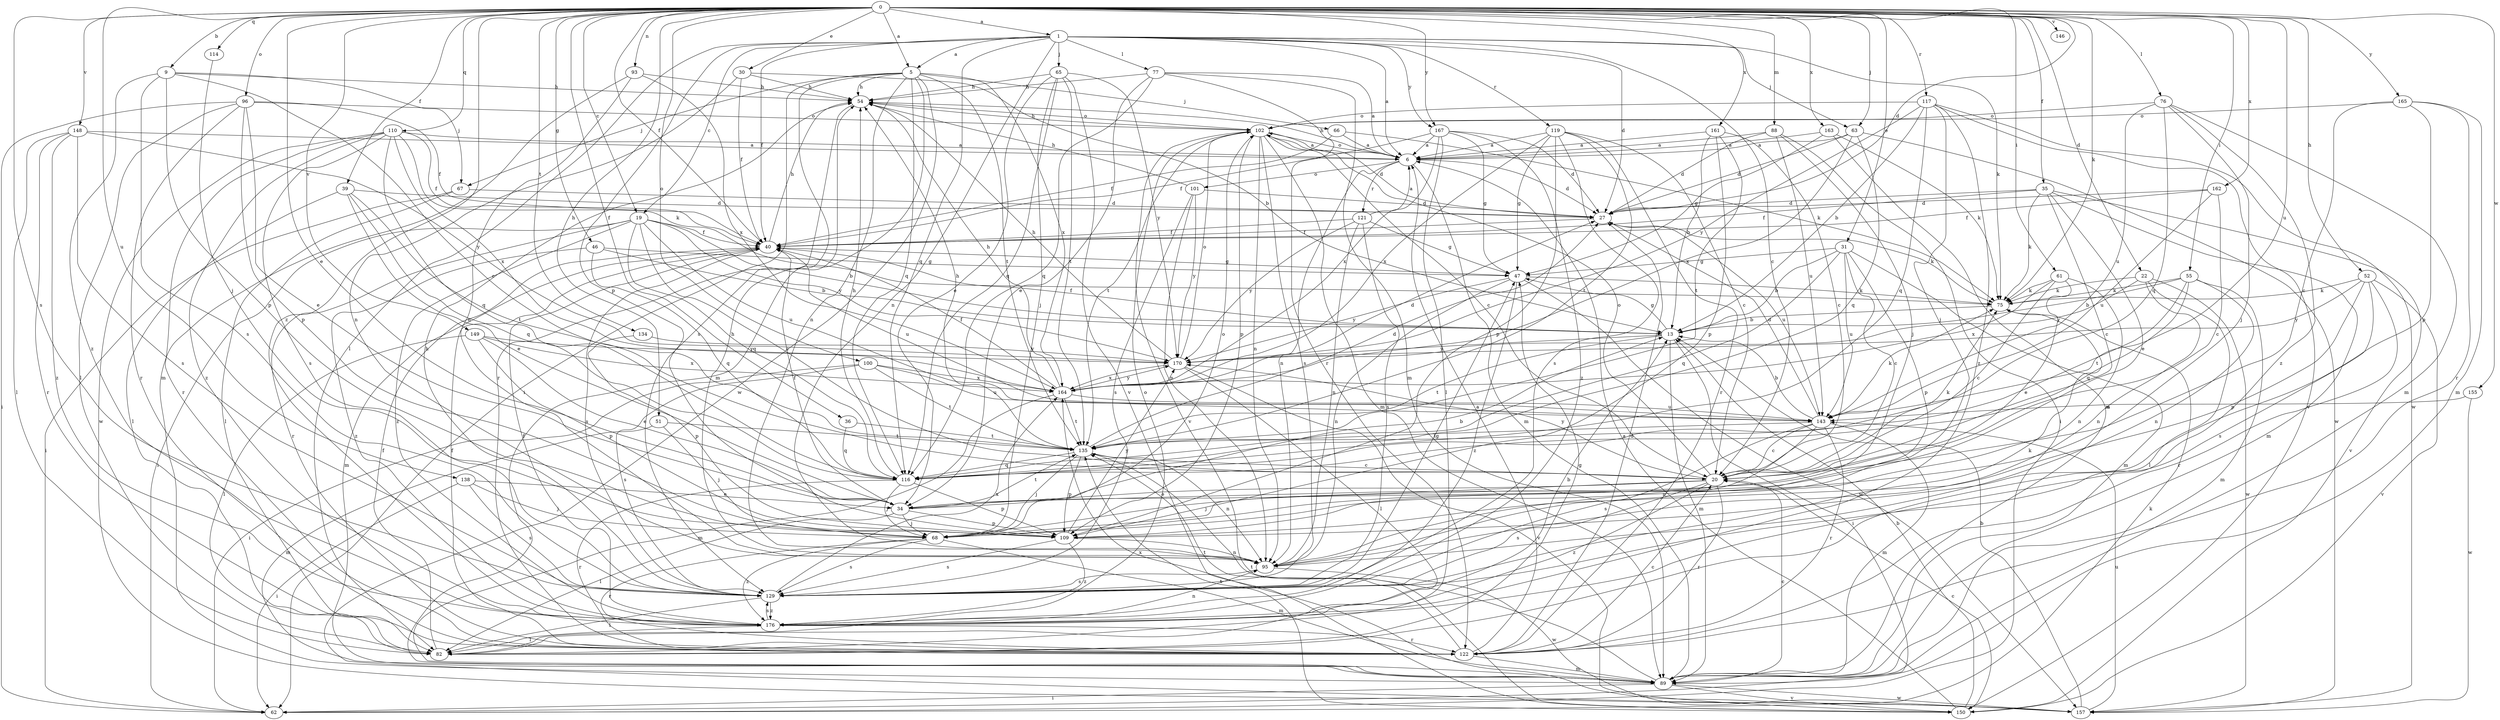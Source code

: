 strict digraph  {
0;
1;
5;
6;
9;
13;
19;
20;
22;
27;
30;
31;
34;
35;
36;
39;
40;
46;
47;
51;
52;
54;
55;
61;
62;
63;
65;
66;
67;
68;
75;
76;
77;
82;
88;
89;
93;
95;
96;
100;
101;
102;
109;
110;
114;
116;
117;
119;
121;
122;
129;
134;
135;
138;
143;
146;
148;
149;
150;
155;
157;
161;
162;
163;
164;
165;
167;
170;
176;
0 -> 1  [label=a];
0 -> 5  [label=a];
0 -> 9  [label=b];
0 -> 19  [label=c];
0 -> 22  [label=d];
0 -> 27  [label=d];
0 -> 30  [label=e];
0 -> 31  [label=e];
0 -> 34  [label=e];
0 -> 35  [label=f];
0 -> 36  [label=f];
0 -> 39  [label=f];
0 -> 40  [label=f];
0 -> 46  [label=g];
0 -> 51  [label=h];
0 -> 52  [label=h];
0 -> 55  [label=i];
0 -> 61  [label=i];
0 -> 63  [label=j];
0 -> 75  [label=k];
0 -> 76  [label=l];
0 -> 88  [label=m];
0 -> 93  [label=n];
0 -> 96  [label=o];
0 -> 100  [label=o];
0 -> 110  [label=q];
0 -> 114  [label=q];
0 -> 117  [label=r];
0 -> 129  [label=s];
0 -> 134  [label=t];
0 -> 138  [label=u];
0 -> 143  [label=u];
0 -> 146  [label=v];
0 -> 148  [label=v];
0 -> 149  [label=v];
0 -> 155  [label=w];
0 -> 161  [label=x];
0 -> 162  [label=x];
0 -> 163  [label=x];
0 -> 165  [label=y];
0 -> 167  [label=y];
0 -> 176  [label=z];
1 -> 5  [label=a];
1 -> 6  [label=a];
1 -> 19  [label=c];
1 -> 20  [label=c];
1 -> 27  [label=d];
1 -> 40  [label=f];
1 -> 63  [label=j];
1 -> 65  [label=j];
1 -> 75  [label=k];
1 -> 77  [label=l];
1 -> 82  [label=l];
1 -> 95  [label=n];
1 -> 109  [label=p];
1 -> 116  [label=q];
1 -> 119  [label=r];
1 -> 167  [label=y];
5 -> 54  [label=h];
5 -> 62  [label=i];
5 -> 66  [label=j];
5 -> 67  [label=j];
5 -> 89  [label=m];
5 -> 95  [label=n];
5 -> 116  [label=q];
5 -> 129  [label=s];
5 -> 135  [label=t];
5 -> 157  [label=w];
5 -> 164  [label=x];
6 -> 27  [label=d];
6 -> 54  [label=h];
6 -> 89  [label=m];
6 -> 95  [label=n];
6 -> 101  [label=o];
6 -> 102  [label=o];
6 -> 121  [label=r];
9 -> 20  [label=c];
9 -> 54  [label=h];
9 -> 67  [label=j];
9 -> 109  [label=p];
9 -> 129  [label=s];
9 -> 176  [label=z];
13 -> 40  [label=f];
13 -> 47  [label=g];
13 -> 62  [label=i];
13 -> 89  [label=m];
13 -> 135  [label=t];
13 -> 170  [label=y];
19 -> 13  [label=b];
19 -> 20  [label=c];
19 -> 40  [label=f];
19 -> 62  [label=i];
19 -> 116  [label=q];
19 -> 122  [label=r];
19 -> 143  [label=u];
19 -> 170  [label=y];
19 -> 176  [label=z];
20 -> 34  [label=e];
20 -> 68  [label=j];
20 -> 75  [label=k];
20 -> 102  [label=o];
20 -> 122  [label=r];
20 -> 129  [label=s];
20 -> 170  [label=y];
20 -> 176  [label=z];
22 -> 75  [label=k];
22 -> 82  [label=l];
22 -> 95  [label=n];
22 -> 157  [label=w];
22 -> 170  [label=y];
27 -> 40  [label=f];
27 -> 75  [label=k];
27 -> 143  [label=u];
30 -> 13  [label=b];
30 -> 40  [label=f];
30 -> 54  [label=h];
30 -> 95  [label=n];
31 -> 13  [label=b];
31 -> 20  [label=c];
31 -> 47  [label=g];
31 -> 89  [label=m];
31 -> 109  [label=p];
31 -> 116  [label=q];
31 -> 143  [label=u];
34 -> 13  [label=b];
34 -> 40  [label=f];
34 -> 68  [label=j];
34 -> 82  [label=l];
34 -> 109  [label=p];
34 -> 135  [label=t];
35 -> 20  [label=c];
35 -> 27  [label=d];
35 -> 34  [label=e];
35 -> 40  [label=f];
35 -> 75  [label=k];
35 -> 89  [label=m];
35 -> 150  [label=v];
36 -> 116  [label=q];
36 -> 135  [label=t];
39 -> 27  [label=d];
39 -> 34  [label=e];
39 -> 82  [label=l];
39 -> 116  [label=q];
39 -> 135  [label=t];
40 -> 47  [label=g];
40 -> 54  [label=h];
40 -> 89  [label=m];
40 -> 129  [label=s];
40 -> 143  [label=u];
46 -> 13  [label=b];
46 -> 47  [label=g];
46 -> 116  [label=q];
46 -> 176  [label=z];
47 -> 75  [label=k];
47 -> 95  [label=n];
47 -> 157  [label=w];
47 -> 170  [label=y];
47 -> 176  [label=z];
51 -> 68  [label=j];
51 -> 89  [label=m];
51 -> 135  [label=t];
52 -> 75  [label=k];
52 -> 109  [label=p];
52 -> 122  [label=r];
52 -> 129  [label=s];
52 -> 150  [label=v];
52 -> 170  [label=y];
54 -> 102  [label=o];
54 -> 122  [label=r];
55 -> 13  [label=b];
55 -> 75  [label=k];
55 -> 89  [label=m];
55 -> 95  [label=n];
55 -> 116  [label=q];
55 -> 135  [label=t];
61 -> 20  [label=c];
61 -> 34  [label=e];
61 -> 75  [label=k];
61 -> 95  [label=n];
61 -> 164  [label=x];
62 -> 75  [label=k];
63 -> 6  [label=a];
63 -> 27  [label=d];
63 -> 116  [label=q];
63 -> 157  [label=w];
63 -> 164  [label=x];
65 -> 34  [label=e];
65 -> 54  [label=h];
65 -> 68  [label=j];
65 -> 116  [label=q];
65 -> 135  [label=t];
65 -> 150  [label=v];
65 -> 170  [label=y];
66 -> 6  [label=a];
66 -> 40  [label=f];
66 -> 75  [label=k];
67 -> 27  [label=d];
67 -> 62  [label=i];
67 -> 82  [label=l];
68 -> 89  [label=m];
68 -> 102  [label=o];
68 -> 122  [label=r];
68 -> 129  [label=s];
68 -> 176  [label=z];
75 -> 13  [label=b];
76 -> 68  [label=j];
76 -> 89  [label=m];
76 -> 102  [label=o];
76 -> 116  [label=q];
76 -> 143  [label=u];
76 -> 176  [label=z];
77 -> 6  [label=a];
77 -> 34  [label=e];
77 -> 54  [label=h];
77 -> 89  [label=m];
77 -> 116  [label=q];
77 -> 122  [label=r];
82 -> 40  [label=f];
82 -> 47  [label=g];
82 -> 102  [label=o];
88 -> 6  [label=a];
88 -> 27  [label=d];
88 -> 62  [label=i];
88 -> 68  [label=j];
88 -> 143  [label=u];
89 -> 20  [label=c];
89 -> 62  [label=i];
89 -> 135  [label=t];
89 -> 150  [label=v];
89 -> 157  [label=w];
93 -> 54  [label=h];
93 -> 89  [label=m];
93 -> 95  [label=n];
93 -> 164  [label=x];
95 -> 54  [label=h];
95 -> 129  [label=s];
95 -> 157  [label=w];
96 -> 34  [label=e];
96 -> 40  [label=f];
96 -> 62  [label=i];
96 -> 82  [label=l];
96 -> 102  [label=o];
96 -> 109  [label=p];
96 -> 122  [label=r];
100 -> 62  [label=i];
100 -> 129  [label=s];
100 -> 135  [label=t];
100 -> 143  [label=u];
100 -> 164  [label=x];
101 -> 27  [label=d];
101 -> 54  [label=h];
101 -> 95  [label=n];
101 -> 129  [label=s];
101 -> 170  [label=y];
102 -> 6  [label=a];
102 -> 20  [label=c];
102 -> 27  [label=d];
102 -> 54  [label=h];
102 -> 89  [label=m];
102 -> 95  [label=n];
102 -> 109  [label=p];
102 -> 129  [label=s];
102 -> 135  [label=t];
102 -> 150  [label=v];
109 -> 95  [label=n];
109 -> 129  [label=s];
109 -> 170  [label=y];
109 -> 176  [label=z];
110 -> 6  [label=a];
110 -> 40  [label=f];
110 -> 75  [label=k];
110 -> 116  [label=q];
110 -> 122  [label=r];
110 -> 129  [label=s];
110 -> 157  [label=w];
110 -> 164  [label=x];
110 -> 176  [label=z];
114 -> 68  [label=j];
116 -> 54  [label=h];
116 -> 68  [label=j];
116 -> 109  [label=p];
116 -> 122  [label=r];
117 -> 13  [label=b];
117 -> 68  [label=j];
117 -> 102  [label=o];
117 -> 116  [label=q];
117 -> 150  [label=v];
117 -> 157  [label=w];
117 -> 170  [label=y];
117 -> 176  [label=z];
119 -> 6  [label=a];
119 -> 20  [label=c];
119 -> 47  [label=g];
119 -> 109  [label=p];
119 -> 122  [label=r];
119 -> 129  [label=s];
119 -> 135  [label=t];
119 -> 164  [label=x];
121 -> 6  [label=a];
121 -> 40  [label=f];
121 -> 47  [label=g];
121 -> 95  [label=n];
121 -> 129  [label=s];
121 -> 170  [label=y];
122 -> 6  [label=a];
122 -> 20  [label=c];
122 -> 27  [label=d];
122 -> 40  [label=f];
122 -> 89  [label=m];
122 -> 135  [label=t];
129 -> 47  [label=g];
129 -> 54  [label=h];
129 -> 75  [label=k];
129 -> 82  [label=l];
129 -> 164  [label=x];
129 -> 176  [label=z];
134 -> 109  [label=p];
134 -> 170  [label=y];
135 -> 20  [label=c];
135 -> 27  [label=d];
135 -> 54  [label=h];
135 -> 68  [label=j];
135 -> 95  [label=n];
135 -> 109  [label=p];
135 -> 116  [label=q];
138 -> 34  [label=e];
138 -> 62  [label=i];
138 -> 68  [label=j];
138 -> 129  [label=s];
143 -> 13  [label=b];
143 -> 20  [label=c];
143 -> 27  [label=d];
143 -> 75  [label=k];
143 -> 89  [label=m];
143 -> 95  [label=n];
143 -> 122  [label=r];
143 -> 129  [label=s];
143 -> 135  [label=t];
148 -> 6  [label=a];
148 -> 82  [label=l];
148 -> 122  [label=r];
148 -> 129  [label=s];
148 -> 170  [label=y];
148 -> 176  [label=z];
149 -> 34  [label=e];
149 -> 82  [label=l];
149 -> 109  [label=p];
149 -> 164  [label=x];
149 -> 170  [label=y];
150 -> 6  [label=a];
150 -> 13  [label=b];
150 -> 20  [label=c];
150 -> 135  [label=t];
155 -> 143  [label=u];
155 -> 157  [label=w];
157 -> 13  [label=b];
157 -> 143  [label=u];
157 -> 164  [label=x];
161 -> 6  [label=a];
161 -> 13  [label=b];
161 -> 20  [label=c];
161 -> 109  [label=p];
161 -> 135  [label=t];
162 -> 20  [label=c];
162 -> 27  [label=d];
162 -> 40  [label=f];
162 -> 143  [label=u];
163 -> 6  [label=a];
163 -> 47  [label=g];
163 -> 75  [label=k];
163 -> 89  [label=m];
164 -> 27  [label=d];
164 -> 40  [label=f];
164 -> 54  [label=h];
164 -> 89  [label=m];
164 -> 135  [label=t];
164 -> 143  [label=u];
164 -> 170  [label=y];
165 -> 20  [label=c];
165 -> 89  [label=m];
165 -> 102  [label=o];
165 -> 109  [label=p];
165 -> 122  [label=r];
167 -> 6  [label=a];
167 -> 27  [label=d];
167 -> 40  [label=f];
167 -> 47  [label=g];
167 -> 82  [label=l];
167 -> 164  [label=x];
167 -> 176  [label=z];
170 -> 54  [label=h];
170 -> 82  [label=l];
170 -> 102  [label=o];
170 -> 150  [label=v];
170 -> 164  [label=x];
176 -> 13  [label=b];
176 -> 40  [label=f];
176 -> 82  [label=l];
176 -> 95  [label=n];
176 -> 122  [label=r];
176 -> 129  [label=s];
}
